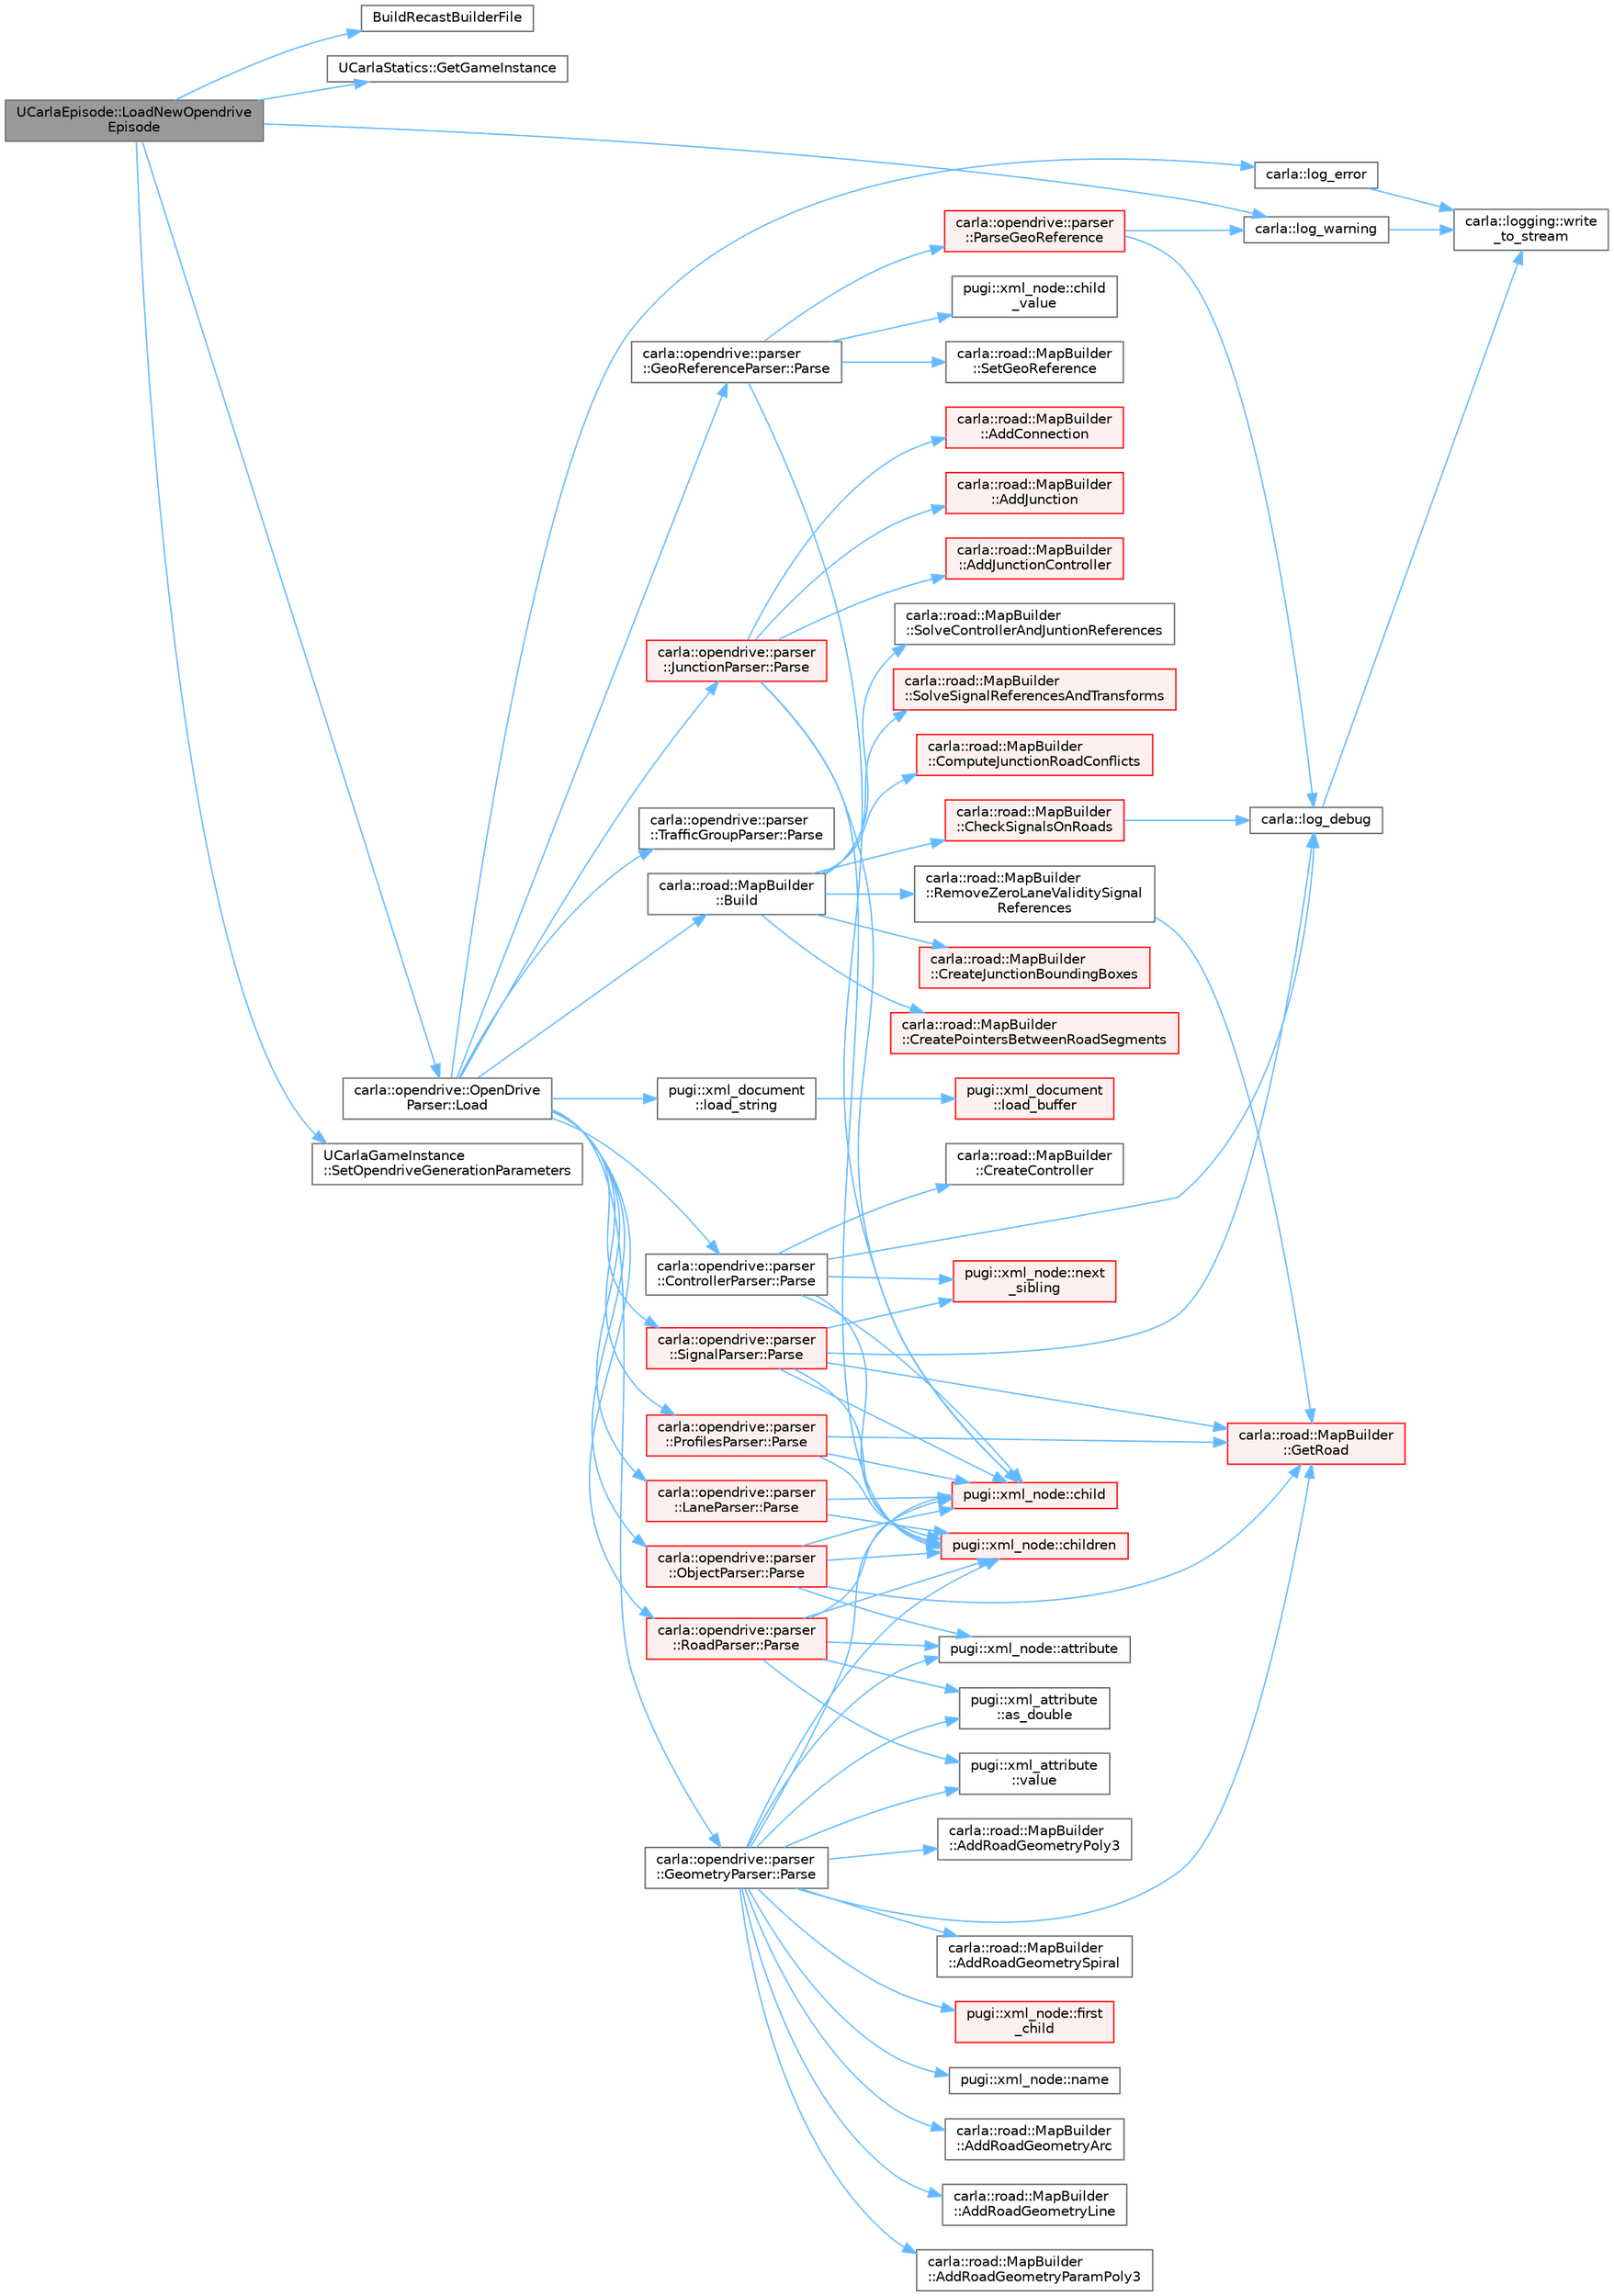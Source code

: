 digraph "UCarlaEpisode::LoadNewOpendriveEpisode"
{
 // INTERACTIVE_SVG=YES
 // LATEX_PDF_SIZE
  bgcolor="transparent";
  edge [fontname=Helvetica,fontsize=10,labelfontname=Helvetica,labelfontsize=10];
  node [fontname=Helvetica,fontsize=10,shape=box,height=0.2,width=0.4];
  rankdir="LR";
  Node1 [id="Node000001",label="UCarlaEpisode::LoadNewOpendrive\lEpisode",height=0.2,width=0.4,color="gray40", fillcolor="grey60", style="filled", fontcolor="black",tooltip="Load a new map generating the mesh from OpenDRIVE data and start a new episode."];
  Node1 -> Node2 [id="edge1_Node000001_Node000002",color="steelblue1",style="solid",tooltip=" "];
  Node2 [id="Node000002",label="BuildRecastBuilderFile",height=0.2,width=0.4,color="grey40", fillcolor="white", style="filled",URL="$d6/dd9/CarlaEpisode_8cpp.html#ab730883826556cf902845c735c898300",tooltip=" "];
  Node1 -> Node3 [id="edge2_Node000001_Node000003",color="steelblue1",style="solid",tooltip=" "];
  Node3 [id="Node000003",label="UCarlaStatics::GetGameInstance",height=0.2,width=0.4,color="grey40", fillcolor="white", style="filled",URL="$d7/d1e/classUCarlaStatics.html#a35e7cb760a58848081a618e7fa8201e2",tooltip=" "];
  Node1 -> Node4 [id="edge3_Node000001_Node000004",color="steelblue1",style="solid",tooltip=" "];
  Node4 [id="Node000004",label="carla::opendrive::OpenDrive\lParser::Load",height=0.2,width=0.4,color="grey40", fillcolor="white", style="filled",URL="$de/d5a/classcarla_1_1opendrive_1_1OpenDriveParser.html#a599fd6174f30aaee59590c16503afd8a",tooltip=" "];
  Node4 -> Node5 [id="edge4_Node000004_Node000005",color="steelblue1",style="solid",tooltip=" "];
  Node5 [id="Node000005",label="carla::road::MapBuilder\l::Build",height=0.2,width=0.4,color="grey40", fillcolor="white", style="filled",URL="$de/d16/classcarla_1_1road_1_1MapBuilder.html#a7b0bb12125e15fd246924aee12327e7e",tooltip=" "];
  Node5 -> Node6 [id="edge5_Node000005_Node000006",color="steelblue1",style="solid",tooltip=" "];
  Node6 [id="Node000006",label="carla::road::MapBuilder\l::CheckSignalsOnRoads",height=0.2,width=0.4,color="red", fillcolor="#FFF0F0", style="filled",URL="$de/d16/classcarla_1_1road_1_1MapBuilder.html#af3773de062a9e9aec4310f024f19ba28",tooltip="Checks signals overlapping driving lanes and emits a warning"];
  Node6 -> Node54 [id="edge6_Node000006_Node000054",color="steelblue1",style="solid",tooltip=" "];
  Node54 [id="Node000054",label="carla::log_debug",height=0.2,width=0.4,color="grey40", fillcolor="white", style="filled",URL="$d9/d36/namespacecarla.html#afb6ca911605d1ec35bdf563de2814dba",tooltip=" "];
  Node54 -> Node55 [id="edge7_Node000054_Node000055",color="steelblue1",style="solid",tooltip=" "];
  Node55 [id="Node000055",label="carla::logging::write\l_to_stream",height=0.2,width=0.4,color="grey40", fillcolor="white", style="filled",URL="$d2/d8c/namespacecarla_1_1logging.html#a4193666236852fb6a6977299a31445d8",tooltip=" "];
  Node5 -> Node56 [id="edge8_Node000005_Node000056",color="steelblue1",style="solid",tooltip=" "];
  Node56 [id="Node000056",label="carla::road::MapBuilder\l::ComputeJunctionRoadConflicts",height=0.2,width=0.4,color="red", fillcolor="#FFF0F0", style="filled",URL="$de/d16/classcarla_1_1road_1_1MapBuilder.html#a681b6b968d9fc6a9477dca966ec3e09e",tooltip="Compute the conflicts of the roads (intersecting roads)"];
  Node5 -> Node64 [id="edge9_Node000005_Node000064",color="steelblue1",style="solid",tooltip=" "];
  Node64 [id="Node000064",label="carla::road::MapBuilder\l::CreateJunctionBoundingBoxes",height=0.2,width=0.4,color="red", fillcolor="#FFF0F0", style="filled",URL="$de/d16/classcarla_1_1road_1_1MapBuilder.html#ab0d9fe008defb1501769cf62f8cadf14",tooltip="Create the bounding boxes of each junction"];
  Node5 -> Node74 [id="edge10_Node000005_Node000074",color="steelblue1",style="solid",tooltip=" "];
  Node74 [id="Node000074",label="carla::road::MapBuilder\l::CreatePointersBetweenRoadSegments",height=0.2,width=0.4,color="red", fillcolor="#FFF0F0", style="filled",URL="$de/d16/classcarla_1_1road_1_1MapBuilder.html#ae3f4192b6f1b0737a5d12923fc8da239",tooltip="Create the pointers between RoadSegments based on the ids."];
  Node5 -> Node88 [id="edge11_Node000005_Node000088",color="steelblue1",style="solid",tooltip=" "];
  Node88 [id="Node000088",label="carla::road::MapBuilder\l::RemoveZeroLaneValiditySignal\lReferences",height=0.2,width=0.4,color="grey40", fillcolor="white", style="filled",URL="$de/d16/classcarla_1_1road_1_1MapBuilder.html#aa01b79061fa5fc167617bc32272a2bb7",tooltip="Removes signal references with lane validity equal to [0,0] as they have no effect on any road"];
  Node88 -> Node89 [id="edge12_Node000088_Node000089",color="steelblue1",style="solid",tooltip=" "];
  Node89 [id="Node000089",label="carla::road::MapBuilder\l::GetRoad",height=0.2,width=0.4,color="red", fillcolor="#FFF0F0", style="filled",URL="$de/d16/classcarla_1_1road_1_1MapBuilder.html#ae78c5880d7bd9edde4764d054037164d",tooltip=" "];
  Node5 -> Node90 [id="edge13_Node000005_Node000090",color="steelblue1",style="solid",tooltip=" "];
  Node90 [id="Node000090",label="carla::road::MapBuilder\l::SolveControllerAndJuntionReferences",height=0.2,width=0.4,color="grey40", fillcolor="white", style="filled",URL="$de/d16/classcarla_1_1road_1_1MapBuilder.html#a76406231d5de92bdeda1b869d0da7eab",tooltip="Solve the references between Controllers and Juntions"];
  Node5 -> Node91 [id="edge14_Node000005_Node000091",color="steelblue1",style="solid",tooltip=" "];
  Node91 [id="Node000091",label="carla::road::MapBuilder\l::SolveSignalReferencesAndTransforms",height=0.2,width=0.4,color="red", fillcolor="#FFF0F0", style="filled",URL="$de/d16/classcarla_1_1road_1_1MapBuilder.html#ae08e6f0bdd3b6efe2e30ca19effd3a97",tooltip="Solves the signal references in the road"];
  Node4 -> Node101 [id="edge15_Node000004_Node000101",color="steelblue1",style="solid",tooltip=" "];
  Node101 [id="Node000101",label="pugi::xml_document\l::load_string",height=0.2,width=0.4,color="grey40", fillcolor="white", style="filled",URL="$d8/d8d/classpugi_1_1xml__document.html#a706a276ee3d5010f2bb8c7eacb75a891",tooltip=" "];
  Node101 -> Node102 [id="edge16_Node000101_Node000102",color="steelblue1",style="solid",tooltip=" "];
  Node102 [id="Node000102",label="pugi::xml_document\l::load_buffer",height=0.2,width=0.4,color="red", fillcolor="#FFF0F0", style="filled",URL="$d8/d8d/classpugi_1_1xml__document.html#ab29840790e26b2166a395c63a2b2d9bd",tooltip=" "];
  Node4 -> Node106 [id="edge17_Node000004_Node000106",color="steelblue1",style="solid",tooltip=" "];
  Node106 [id="Node000106",label="carla::log_error",height=0.2,width=0.4,color="grey40", fillcolor="white", style="filled",URL="$d9/d36/namespacecarla.html#a7673dfc76e17f5856b798de6d0384b56",tooltip=" "];
  Node106 -> Node55 [id="edge18_Node000106_Node000055",color="steelblue1",style="solid",tooltip=" "];
  Node4 -> Node107 [id="edge19_Node000004_Node000107",color="steelblue1",style="solid",tooltip=" "];
  Node107 [id="Node000107",label="carla::opendrive::parser\l::ControllerParser::Parse",height=0.2,width=0.4,color="grey40", fillcolor="white", style="filled",URL="$df/dbe/classcarla_1_1opendrive_1_1parser_1_1ControllerParser.html#ad8c8dafcbbfac40ca1fd43ca6ef70412",tooltip=" "];
  Node107 -> Node108 [id="edge20_Node000107_Node000108",color="steelblue1",style="solid",tooltip=" "];
  Node108 [id="Node000108",label="pugi::xml_node::child",height=0.2,width=0.4,color="red", fillcolor="#FFF0F0", style="filled",URL="$db/d65/classpugi_1_1xml__node.html#a1e23e9720c90ef764197f1e0c71aa287",tooltip=" "];
  Node107 -> Node110 [id="edge21_Node000107_Node000110",color="steelblue1",style="solid",tooltip=" "];
  Node110 [id="Node000110",label="pugi::xml_node::children",height=0.2,width=0.4,color="red", fillcolor="#FFF0F0", style="filled",URL="$db/d65/classpugi_1_1xml__node.html#a3dd84eaeb958e8262f3edb7bda013101",tooltip=" "];
  Node107 -> Node113 [id="edge22_Node000107_Node000113",color="steelblue1",style="solid",tooltip=" "];
  Node113 [id="Node000113",label="carla::road::MapBuilder\l::CreateController",height=0.2,width=0.4,color="grey40", fillcolor="white", style="filled",URL="$de/d16/classcarla_1_1road_1_1MapBuilder.html#a1431466dd1dff00318a1de6ee3fa2e6f",tooltip=" "];
  Node107 -> Node54 [id="edge23_Node000107_Node000054",color="steelblue1",style="solid",tooltip=" "];
  Node107 -> Node114 [id="edge24_Node000107_Node000114",color="steelblue1",style="solid",tooltip=" "];
  Node114 [id="Node000114",label="pugi::xml_node::next\l_sibling",height=0.2,width=0.4,color="red", fillcolor="#FFF0F0", style="filled",URL="$db/d65/classpugi_1_1xml__node.html#a41ea1bf7356f01d9fa8fe6b168f638ca",tooltip=" "];
  Node4 -> Node115 [id="edge25_Node000004_Node000115",color="steelblue1",style="solid",tooltip=" "];
  Node115 [id="Node000115",label="carla::opendrive::parser\l::GeometryParser::Parse",height=0.2,width=0.4,color="grey40", fillcolor="white", style="filled",URL="$d6/d8f/classcarla_1_1opendrive_1_1parser_1_1GeometryParser.html#a28543d57f8d9234660d95cbb29e7ea2a",tooltip=" "];
  Node115 -> Node116 [id="edge26_Node000115_Node000116",color="steelblue1",style="solid",tooltip=" "];
  Node116 [id="Node000116",label="carla::road::MapBuilder\l::AddRoadGeometryArc",height=0.2,width=0.4,color="grey40", fillcolor="white", style="filled",URL="$de/d16/classcarla_1_1road_1_1MapBuilder.html#a082a04a1e6e5f896b5acf13c075c3fba",tooltip=" "];
  Node115 -> Node117 [id="edge27_Node000115_Node000117",color="steelblue1",style="solid",tooltip=" "];
  Node117 [id="Node000117",label="carla::road::MapBuilder\l::AddRoadGeometryLine",height=0.2,width=0.4,color="grey40", fillcolor="white", style="filled",URL="$de/d16/classcarla_1_1road_1_1MapBuilder.html#af6ed1543d744e5674f4421f8278991ba",tooltip=" "];
  Node115 -> Node118 [id="edge28_Node000115_Node000118",color="steelblue1",style="solid",tooltip=" "];
  Node118 [id="Node000118",label="carla::road::MapBuilder\l::AddRoadGeometryParamPoly3",height=0.2,width=0.4,color="grey40", fillcolor="white", style="filled",URL="$de/d16/classcarla_1_1road_1_1MapBuilder.html#a9ab60d9b8784f35b90893fbc32f703d2",tooltip=" "];
  Node115 -> Node119 [id="edge29_Node000115_Node000119",color="steelblue1",style="solid",tooltip=" "];
  Node119 [id="Node000119",label="carla::road::MapBuilder\l::AddRoadGeometryPoly3",height=0.2,width=0.4,color="grey40", fillcolor="white", style="filled",URL="$de/d16/classcarla_1_1road_1_1MapBuilder.html#ac11b2606c1d84fb1a606aba760cf93e6",tooltip=" "];
  Node115 -> Node120 [id="edge30_Node000115_Node000120",color="steelblue1",style="solid",tooltip=" "];
  Node120 [id="Node000120",label="carla::road::MapBuilder\l::AddRoadGeometrySpiral",height=0.2,width=0.4,color="grey40", fillcolor="white", style="filled",URL="$de/d16/classcarla_1_1road_1_1MapBuilder.html#af435a180c70620b9d7ddc9f3f921356b",tooltip=" "];
  Node115 -> Node121 [id="edge31_Node000115_Node000121",color="steelblue1",style="solid",tooltip=" "];
  Node121 [id="Node000121",label="pugi::xml_attribute\l::as_double",height=0.2,width=0.4,color="grey40", fillcolor="white", style="filled",URL="$de/d7c/classpugi_1_1xml__attribute.html#ad419c797deda65f8369bfcdebb82ef46",tooltip=" "];
  Node115 -> Node122 [id="edge32_Node000115_Node000122",color="steelblue1",style="solid",tooltip=" "];
  Node122 [id="Node000122",label="pugi::xml_node::attribute",height=0.2,width=0.4,color="grey40", fillcolor="white", style="filled",URL="$db/d65/classpugi_1_1xml__node.html#ac0234bad0db50690f5bc97d0788303ad",tooltip=" "];
  Node115 -> Node108 [id="edge33_Node000115_Node000108",color="steelblue1",style="solid",tooltip=" "];
  Node115 -> Node110 [id="edge34_Node000115_Node000110",color="steelblue1",style="solid",tooltip=" "];
  Node115 -> Node123 [id="edge35_Node000115_Node000123",color="steelblue1",style="solid",tooltip=" "];
  Node123 [id="Node000123",label="pugi::xml_node::first\l_child",height=0.2,width=0.4,color="red", fillcolor="#FFF0F0", style="filled",URL="$db/d65/classpugi_1_1xml__node.html#a2ef913095d09fb9828465a796fc93b04",tooltip=" "];
  Node115 -> Node89 [id="edge36_Node000115_Node000089",color="steelblue1",style="solid",tooltip=" "];
  Node115 -> Node124 [id="edge37_Node000115_Node000124",color="steelblue1",style="solid",tooltip=" "];
  Node124 [id="Node000124",label="pugi::xml_node::name",height=0.2,width=0.4,color="grey40", fillcolor="white", style="filled",URL="$db/d65/classpugi_1_1xml__node.html#ac07ca987449e720eab11434427810fb2",tooltip=" "];
  Node115 -> Node125 [id="edge38_Node000115_Node000125",color="steelblue1",style="solid",tooltip=" "];
  Node125 [id="Node000125",label="pugi::xml_attribute\l::value",height=0.2,width=0.4,color="grey40", fillcolor="white", style="filled",URL="$de/d7c/classpugi_1_1xml__attribute.html#affe352ea96e4e82e52bb8a8313c3def0",tooltip=" "];
  Node4 -> Node126 [id="edge39_Node000004_Node000126",color="steelblue1",style="solid",tooltip=" "];
  Node126 [id="Node000126",label="carla::opendrive::parser\l::GeoReferenceParser::Parse",height=0.2,width=0.4,color="grey40", fillcolor="white", style="filled",URL="$d1/dae/classcarla_1_1opendrive_1_1parser_1_1GeoReferenceParser.html#abbd0edc0b3507042c5a0af753473192b",tooltip=" "];
  Node126 -> Node108 [id="edge40_Node000126_Node000108",color="steelblue1",style="solid",tooltip=" "];
  Node126 -> Node127 [id="edge41_Node000126_Node000127",color="steelblue1",style="solid",tooltip=" "];
  Node127 [id="Node000127",label="pugi::xml_node::child\l_value",height=0.2,width=0.4,color="grey40", fillcolor="white", style="filled",URL="$db/d65/classpugi_1_1xml__node.html#a9c2581317b217e618f682c74a9154f0d",tooltip=" "];
  Node126 -> Node128 [id="edge42_Node000126_Node000128",color="steelblue1",style="solid",tooltip=" "];
  Node128 [id="Node000128",label="carla::opendrive::parser\l::ParseGeoReference",height=0.2,width=0.4,color="red", fillcolor="#FFF0F0", style="filled",URL="$db/dd5/namespacecarla_1_1opendrive_1_1parser.html#a8dad6b9e5e958cdeca4463f6c94d6c24",tooltip=" "];
  Node128 -> Node54 [id="edge43_Node000128_Node000054",color="steelblue1",style="solid",tooltip=" "];
  Node128 -> Node129 [id="edge44_Node000128_Node000129",color="steelblue1",style="solid",tooltip=" "];
  Node129 [id="Node000129",label="carla::log_warning",height=0.2,width=0.4,color="grey40", fillcolor="white", style="filled",URL="$d9/d36/namespacecarla.html#aca0bf2b2b37178b5e39c9bdbb5fadeb6",tooltip=" "];
  Node129 -> Node55 [id="edge45_Node000129_Node000055",color="steelblue1",style="solid",tooltip=" "];
  Node126 -> Node140 [id="edge46_Node000126_Node000140",color="steelblue1",style="solid",tooltip=" "];
  Node140 [id="Node000140",label="carla::road::MapBuilder\l::SetGeoReference",height=0.2,width=0.4,color="grey40", fillcolor="white", style="filled",URL="$de/d16/classcarla_1_1road_1_1MapBuilder.html#a75d300f0ca8924c2dc23370f1448dbe6",tooltip=" "];
  Node4 -> Node141 [id="edge47_Node000004_Node000141",color="steelblue1",style="solid",tooltip=" "];
  Node141 [id="Node000141",label="carla::opendrive::parser\l::JunctionParser::Parse",height=0.2,width=0.4,color="red", fillcolor="#FFF0F0", style="filled",URL="$d3/d54/classcarla_1_1opendrive_1_1parser_1_1JunctionParser.html#a06739ef56781f9e25211ab5ca3ee9357",tooltip=" "];
  Node141 -> Node142 [id="edge48_Node000141_Node000142",color="steelblue1",style="solid",tooltip=" "];
  Node142 [id="Node000142",label="carla::road::MapBuilder\l::AddConnection",height=0.2,width=0.4,color="red", fillcolor="#FFF0F0", style="filled",URL="$de/d16/classcarla_1_1road_1_1MapBuilder.html#aca70ccf621b7b40053014478bb934410",tooltip=" "];
  Node141 -> Node143 [id="edge49_Node000141_Node000143",color="steelblue1",style="solid",tooltip=" "];
  Node143 [id="Node000143",label="carla::road::MapBuilder\l::AddJunction",height=0.2,width=0.4,color="red", fillcolor="#FFF0F0", style="filled",URL="$de/d16/classcarla_1_1road_1_1MapBuilder.html#a7ca3a4005f3f53fdca75465b7782696b",tooltip=" "];
  Node141 -> Node144 [id="edge50_Node000141_Node000144",color="steelblue1",style="solid",tooltip=" "];
  Node144 [id="Node000144",label="carla::road::MapBuilder\l::AddJunctionController",height=0.2,width=0.4,color="red", fillcolor="#FFF0F0", style="filled",URL="$de/d16/classcarla_1_1road_1_1MapBuilder.html#a43256ab478dc6251af976c7b466b0c45",tooltip=" "];
  Node141 -> Node108 [id="edge51_Node000141_Node000108",color="steelblue1",style="solid",tooltip=" "];
  Node141 -> Node110 [id="edge52_Node000141_Node000110",color="steelblue1",style="solid",tooltip=" "];
  Node4 -> Node148 [id="edge53_Node000004_Node000148",color="steelblue1",style="solid",tooltip=" "];
  Node148 [id="Node000148",label="carla::opendrive::parser\l::LaneParser::Parse",height=0.2,width=0.4,color="red", fillcolor="#FFF0F0", style="filled",URL="$df/d2f/classcarla_1_1opendrive_1_1parser_1_1LaneParser.html#a941e9b363786a64eb59479b046a9e501",tooltip=" "];
  Node148 -> Node108 [id="edge54_Node000148_Node000108",color="steelblue1",style="solid",tooltip=" "];
  Node148 -> Node110 [id="edge55_Node000148_Node000110",color="steelblue1",style="solid",tooltip=" "];
  Node4 -> Node163 [id="edge56_Node000004_Node000163",color="steelblue1",style="solid",tooltip=" "];
  Node163 [id="Node000163",label="carla::opendrive::parser\l::ObjectParser::Parse",height=0.2,width=0.4,color="red", fillcolor="#FFF0F0", style="filled",URL="$d3/df6/classcarla_1_1opendrive_1_1parser_1_1ObjectParser.html#ae273ad3cc015c32d8f1a91b405fed709",tooltip=" "];
  Node163 -> Node122 [id="edge57_Node000163_Node000122",color="steelblue1",style="solid",tooltip=" "];
  Node163 -> Node108 [id="edge58_Node000163_Node000108",color="steelblue1",style="solid",tooltip=" "];
  Node163 -> Node110 [id="edge59_Node000163_Node000110",color="steelblue1",style="solid",tooltip=" "];
  Node163 -> Node89 [id="edge60_Node000163_Node000089",color="steelblue1",style="solid",tooltip=" "];
  Node4 -> Node169 [id="edge61_Node000004_Node000169",color="steelblue1",style="solid",tooltip=" "];
  Node169 [id="Node000169",label="carla::opendrive::parser\l::ProfilesParser::Parse",height=0.2,width=0.4,color="red", fillcolor="#FFF0F0", style="filled",URL="$db/de4/classcarla_1_1opendrive_1_1parser_1_1ProfilesParser.html#a55f58629cedd4804c79bf31cea68627e",tooltip=" "];
  Node169 -> Node108 [id="edge62_Node000169_Node000108",color="steelblue1",style="solid",tooltip=" "];
  Node169 -> Node110 [id="edge63_Node000169_Node000110",color="steelblue1",style="solid",tooltip=" "];
  Node169 -> Node89 [id="edge64_Node000169_Node000089",color="steelblue1",style="solid",tooltip=" "];
  Node4 -> Node171 [id="edge65_Node000004_Node000171",color="steelblue1",style="solid",tooltip=" "];
  Node171 [id="Node000171",label="carla::opendrive::parser\l::RoadParser::Parse",height=0.2,width=0.4,color="red", fillcolor="#FFF0F0", style="filled",URL="$df/d67/classcarla_1_1opendrive_1_1parser_1_1RoadParser.html#acda6f347c0f6db06c24144b491bae905",tooltip=" "];
  Node171 -> Node121 [id="edge66_Node000171_Node000121",color="steelblue1",style="solid",tooltip=" "];
  Node171 -> Node122 [id="edge67_Node000171_Node000122",color="steelblue1",style="solid",tooltip=" "];
  Node171 -> Node108 [id="edge68_Node000171_Node000108",color="steelblue1",style="solid",tooltip=" "];
  Node171 -> Node110 [id="edge69_Node000171_Node000110",color="steelblue1",style="solid",tooltip=" "];
  Node171 -> Node125 [id="edge70_Node000171_Node000125",color="steelblue1",style="solid",tooltip=" "];
  Node4 -> Node180 [id="edge71_Node000004_Node000180",color="steelblue1",style="solid",tooltip=" "];
  Node180 [id="Node000180",label="carla::opendrive::parser\l::SignalParser::Parse",height=0.2,width=0.4,color="red", fillcolor="#FFF0F0", style="filled",URL="$dd/d61/classcarla_1_1opendrive_1_1parser_1_1SignalParser.html#a715780b50d4cd22256482e1d1dd590ef",tooltip=" "];
  Node180 -> Node108 [id="edge72_Node000180_Node000108",color="steelblue1",style="solid",tooltip=" "];
  Node180 -> Node110 [id="edge73_Node000180_Node000110",color="steelblue1",style="solid",tooltip=" "];
  Node180 -> Node89 [id="edge74_Node000180_Node000089",color="steelblue1",style="solid",tooltip=" "];
  Node180 -> Node54 [id="edge75_Node000180_Node000054",color="steelblue1",style="solid",tooltip=" "];
  Node180 -> Node114 [id="edge76_Node000180_Node000114",color="steelblue1",style="solid",tooltip=" "];
  Node4 -> Node184 [id="edge77_Node000004_Node000184",color="steelblue1",style="solid",tooltip=" "];
  Node184 [id="Node000184",label="carla::opendrive::parser\l::TrafficGroupParser::Parse",height=0.2,width=0.4,color="grey40", fillcolor="white", style="filled",URL="$d8/d46/classcarla_1_1opendrive_1_1parser_1_1TrafficGroupParser.html#a1f8040a6a96040f4be70a7c498ac4368",tooltip=" "];
  Node1 -> Node129 [id="edge78_Node000001_Node000129",color="steelblue1",style="solid",tooltip=" "];
  Node1 -> Node185 [id="edge79_Node000001_Node000185",color="steelblue1",style="solid",tooltip=" "];
  Node185 [id="Node000185",label="UCarlaGameInstance\l::SetOpendriveGenerationParameters",height=0.2,width=0.4,color="grey40", fillcolor="white", style="filled",URL="$da/d55/classUCarlaGameInstance.html#af37fb4b9d2b15ad2ed016c8df402f76f",tooltip=" "];
}

